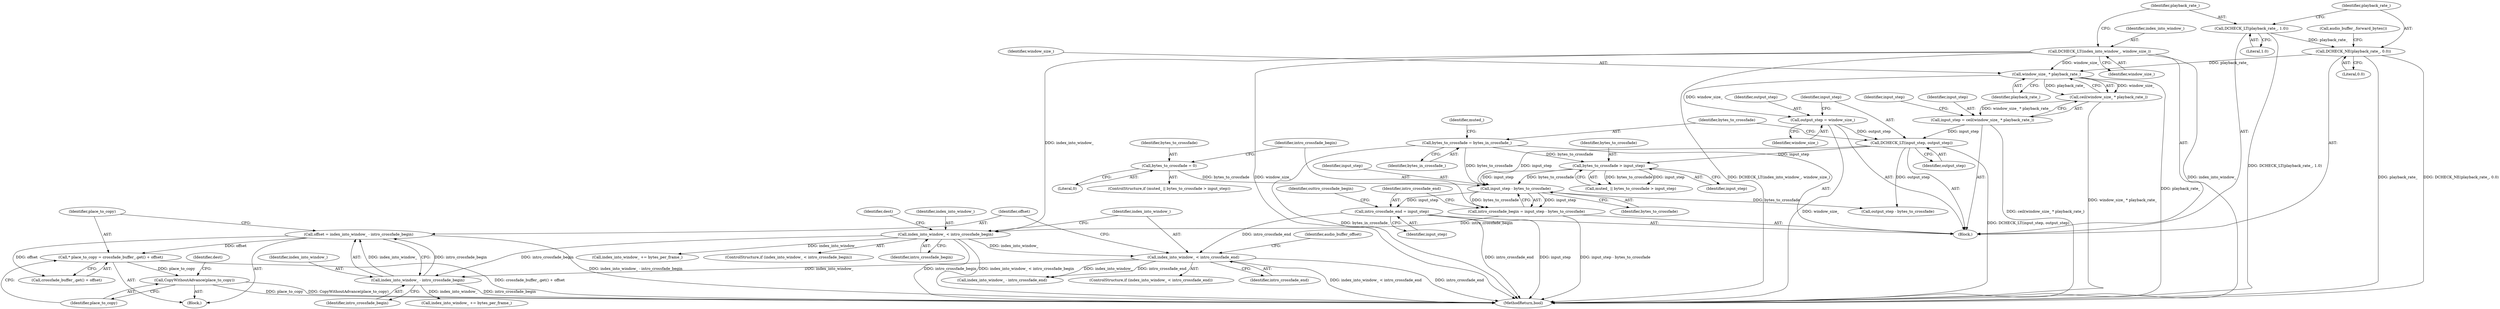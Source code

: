 digraph "1_Chrome_802ecdb9cee0d66fe546bdf24e98150f8f716ad8_1@API" {
"1000188" [label="(Call,* place_to_copy = crossfade_buffer_.get() + offset)"];
"1000182" [label="(Call,offset = index_into_window_ - intro_crossfade_begin)"];
"1000184" [label="(Call,index_into_window_ - intro_crossfade_begin)"];
"1000177" [label="(Call,index_into_window_ < intro_crossfade_end)"];
"1000165" [label="(Call,index_into_window_ < intro_crossfade_begin)"];
"1000103" [label="(Call,DCHECK_LT(index_into_window_, window_size_))"];
"1000149" [label="(Call,intro_crossfade_begin = input_step - bytes_to_crossfade)"];
"1000151" [label="(Call,input_step - bytes_to_crossfade)"];
"1000142" [label="(Call,bytes_to_crossfade > input_step)"];
"1000136" [label="(Call,bytes_to_crossfade = bytes_in_crossfade_)"];
"1000132" [label="(Call,DCHECK_LT(input_step, output_step))"];
"1000119" [label="(Call,input_step = ceil(window_size_ * playback_rate_))"];
"1000121" [label="(Call,ceil(window_size_ * playback_rate_))"];
"1000122" [label="(Call,window_size_ * playback_rate_)"];
"1000109" [label="(Call,DCHECK_NE(playback_rate_, 0.0))"];
"1000106" [label="(Call,DCHECK_LT(playback_rate_, 1.0))"];
"1000129" [label="(Call,output_step = window_size_)"];
"1000145" [label="(Call,bytes_to_crossfade = 0)"];
"1000155" [label="(Call,intro_crossfade_end = input_step)"];
"1000193" [label="(Call,CopyWithoutAdvance(place_to_copy))"];
"1000205" [label="(Call,index_into_window_ - intro_crossfade_end)"];
"1000142" [label="(Call,bytes_to_crossfade > input_step)"];
"1000189" [label="(Identifier,place_to_copy)"];
"1000138" [label="(Identifier,bytes_in_crossfade_)"];
"1000190" [label="(Call,crossfade_buffer_.get() + offset)"];
"1000185" [label="(Identifier,index_into_window_)"];
"1000193" [label="(Call,CopyWithoutAdvance(place_to_copy))"];
"1000110" [label="(Identifier,playback_rate_)"];
"1000176" [label="(ControlStructure,if (index_into_window_ < intro_crossfade_end))"];
"1000182" [label="(Call,offset = index_into_window_ - intro_crossfade_begin)"];
"1000149" [label="(Call,intro_crossfade_begin = input_step - bytes_to_crossfade)"];
"1000119" [label="(Call,input_step = ceil(window_size_ * playback_rate_))"];
"1000109" [label="(Call,DCHECK_NE(playback_rate_, 0.0))"];
"1000196" [label="(Identifier,dest)"];
"1000155" [label="(Call,intro_crossfade_end = input_step)"];
"1000122" [label="(Call,window_size_ * playback_rate_)"];
"1000179" [label="(Identifier,intro_crossfade_end)"];
"1000139" [label="(ControlStructure,if (muted_ || bytes_to_crossfade > input_step))"];
"1000120" [label="(Identifier,input_step)"];
"1000170" [label="(Identifier,dest)"];
"1000166" [label="(Identifier,index_into_window_)"];
"1000171" [label="(Call,index_into_window_ += bytes_per_frame_)"];
"1000152" [label="(Identifier,input_step)"];
"1000108" [label="(Literal,1.0)"];
"1000140" [label="(Call,muted_ || bytes_to_crossfade > input_step)"];
"1000145" [label="(Call,bytes_to_crossfade = 0)"];
"1000178" [label="(Identifier,index_into_window_)"];
"1000180" [label="(Block,)"];
"1000161" [label="(Call,output_step - bytes_to_crossfade)"];
"1000151" [label="(Call,input_step - bytes_to_crossfade)"];
"1000186" [label="(Identifier,intro_crossfade_begin)"];
"1000177" [label="(Call,index_into_window_ < intro_crossfade_end)"];
"1000104" [label="(Identifier,index_into_window_)"];
"1000131" [label="(Identifier,window_size_)"];
"1000204" [label="(Identifier,audio_buffer_offset)"];
"1000153" [label="(Identifier,bytes_to_crossfade)"];
"1000144" [label="(Identifier,input_step)"];
"1000107" [label="(Identifier,playback_rate_)"];
"1000150" [label="(Identifier,intro_crossfade_begin)"];
"1000143" [label="(Identifier,bytes_to_crossfade)"];
"1000160" [label="(Identifier,outtro_crossfade_begin)"];
"1000164" [label="(ControlStructure,if (index_into_window_ < intro_crossfade_begin))"];
"1000137" [label="(Identifier,bytes_to_crossfade)"];
"1000132" [label="(Call,DCHECK_LT(input_step, output_step))"];
"1000127" [label="(Identifier,input_step)"];
"1000165" [label="(Call,index_into_window_ < intro_crossfade_begin)"];
"1000146" [label="(Identifier,bytes_to_crossfade)"];
"1000141" [label="(Identifier,muted_)"];
"1000156" [label="(Identifier,intro_crossfade_end)"];
"1000121" [label="(Call,ceil(window_size_ * playback_rate_))"];
"1000114" [label="(Call,audio_buffer_.forward_bytes())"];
"1000194" [label="(Identifier,place_to_copy)"];
"1000105" [label="(Identifier,window_size_)"];
"1000106" [label="(Call,DCHECK_LT(playback_rate_, 1.0))"];
"1000247" [label="(MethodReturn,bool)"];
"1000123" [label="(Identifier,window_size_)"];
"1000184" [label="(Call,index_into_window_ - intro_crossfade_begin)"];
"1000133" [label="(Identifier,input_step)"];
"1000103" [label="(Call,DCHECK_LT(index_into_window_, window_size_))"];
"1000136" [label="(Call,bytes_to_crossfade = bytes_in_crossfade_)"];
"1000124" [label="(Identifier,playback_rate_)"];
"1000129" [label="(Call,output_step = window_size_)"];
"1000183" [label="(Identifier,offset)"];
"1000167" [label="(Identifier,intro_crossfade_begin)"];
"1000102" [label="(Block,)"];
"1000134" [label="(Identifier,output_step)"];
"1000130" [label="(Identifier,output_step)"];
"1000147" [label="(Literal,0)"];
"1000111" [label="(Literal,0.0)"];
"1000188" [label="(Call,* place_to_copy = crossfade_buffer_.get() + offset)"];
"1000197" [label="(Call,index_into_window_ += bytes_per_frame_)"];
"1000157" [label="(Identifier,input_step)"];
"1000188" -> "1000180"  [label="AST: "];
"1000188" -> "1000190"  [label="CFG: "];
"1000189" -> "1000188"  [label="AST: "];
"1000190" -> "1000188"  [label="AST: "];
"1000194" -> "1000188"  [label="CFG: "];
"1000188" -> "1000247"  [label="DDG: crossfade_buffer_.get() + offset"];
"1000182" -> "1000188"  [label="DDG: offset"];
"1000188" -> "1000193"  [label="DDG: place_to_copy"];
"1000182" -> "1000180"  [label="AST: "];
"1000182" -> "1000184"  [label="CFG: "];
"1000183" -> "1000182"  [label="AST: "];
"1000184" -> "1000182"  [label="AST: "];
"1000189" -> "1000182"  [label="CFG: "];
"1000182" -> "1000247"  [label="DDG: index_into_window_ - intro_crossfade_begin"];
"1000184" -> "1000182"  [label="DDG: index_into_window_"];
"1000184" -> "1000182"  [label="DDG: intro_crossfade_begin"];
"1000182" -> "1000190"  [label="DDG: offset"];
"1000184" -> "1000186"  [label="CFG: "];
"1000185" -> "1000184"  [label="AST: "];
"1000186" -> "1000184"  [label="AST: "];
"1000184" -> "1000247"  [label="DDG: intro_crossfade_begin"];
"1000177" -> "1000184"  [label="DDG: index_into_window_"];
"1000165" -> "1000184"  [label="DDG: intro_crossfade_begin"];
"1000184" -> "1000197"  [label="DDG: index_into_window_"];
"1000177" -> "1000176"  [label="AST: "];
"1000177" -> "1000179"  [label="CFG: "];
"1000178" -> "1000177"  [label="AST: "];
"1000179" -> "1000177"  [label="AST: "];
"1000183" -> "1000177"  [label="CFG: "];
"1000204" -> "1000177"  [label="CFG: "];
"1000177" -> "1000247"  [label="DDG: intro_crossfade_end"];
"1000177" -> "1000247"  [label="DDG: index_into_window_ < intro_crossfade_end"];
"1000165" -> "1000177"  [label="DDG: index_into_window_"];
"1000155" -> "1000177"  [label="DDG: intro_crossfade_end"];
"1000177" -> "1000205"  [label="DDG: index_into_window_"];
"1000177" -> "1000205"  [label="DDG: intro_crossfade_end"];
"1000165" -> "1000164"  [label="AST: "];
"1000165" -> "1000167"  [label="CFG: "];
"1000166" -> "1000165"  [label="AST: "];
"1000167" -> "1000165"  [label="AST: "];
"1000170" -> "1000165"  [label="CFG: "];
"1000178" -> "1000165"  [label="CFG: "];
"1000165" -> "1000247"  [label="DDG: intro_crossfade_begin"];
"1000165" -> "1000247"  [label="DDG: index_into_window_ < intro_crossfade_begin"];
"1000103" -> "1000165"  [label="DDG: index_into_window_"];
"1000149" -> "1000165"  [label="DDG: intro_crossfade_begin"];
"1000165" -> "1000171"  [label="DDG: index_into_window_"];
"1000103" -> "1000102"  [label="AST: "];
"1000103" -> "1000105"  [label="CFG: "];
"1000104" -> "1000103"  [label="AST: "];
"1000105" -> "1000103"  [label="AST: "];
"1000107" -> "1000103"  [label="CFG: "];
"1000103" -> "1000247"  [label="DDG: index_into_window_"];
"1000103" -> "1000247"  [label="DDG: window_size_"];
"1000103" -> "1000247"  [label="DDG: DCHECK_LT(index_into_window_, window_size_)"];
"1000103" -> "1000122"  [label="DDG: window_size_"];
"1000149" -> "1000102"  [label="AST: "];
"1000149" -> "1000151"  [label="CFG: "];
"1000150" -> "1000149"  [label="AST: "];
"1000151" -> "1000149"  [label="AST: "];
"1000156" -> "1000149"  [label="CFG: "];
"1000149" -> "1000247"  [label="DDG: input_step - bytes_to_crossfade"];
"1000151" -> "1000149"  [label="DDG: input_step"];
"1000151" -> "1000149"  [label="DDG: bytes_to_crossfade"];
"1000151" -> "1000153"  [label="CFG: "];
"1000152" -> "1000151"  [label="AST: "];
"1000153" -> "1000151"  [label="AST: "];
"1000142" -> "1000151"  [label="DDG: input_step"];
"1000142" -> "1000151"  [label="DDG: bytes_to_crossfade"];
"1000132" -> "1000151"  [label="DDG: input_step"];
"1000145" -> "1000151"  [label="DDG: bytes_to_crossfade"];
"1000136" -> "1000151"  [label="DDG: bytes_to_crossfade"];
"1000151" -> "1000155"  [label="DDG: input_step"];
"1000151" -> "1000161"  [label="DDG: bytes_to_crossfade"];
"1000142" -> "1000140"  [label="AST: "];
"1000142" -> "1000144"  [label="CFG: "];
"1000143" -> "1000142"  [label="AST: "];
"1000144" -> "1000142"  [label="AST: "];
"1000140" -> "1000142"  [label="CFG: "];
"1000142" -> "1000140"  [label="DDG: bytes_to_crossfade"];
"1000142" -> "1000140"  [label="DDG: input_step"];
"1000136" -> "1000142"  [label="DDG: bytes_to_crossfade"];
"1000132" -> "1000142"  [label="DDG: input_step"];
"1000136" -> "1000102"  [label="AST: "];
"1000136" -> "1000138"  [label="CFG: "];
"1000137" -> "1000136"  [label="AST: "];
"1000138" -> "1000136"  [label="AST: "];
"1000141" -> "1000136"  [label="CFG: "];
"1000136" -> "1000247"  [label="DDG: bytes_in_crossfade_"];
"1000132" -> "1000102"  [label="AST: "];
"1000132" -> "1000134"  [label="CFG: "];
"1000133" -> "1000132"  [label="AST: "];
"1000134" -> "1000132"  [label="AST: "];
"1000137" -> "1000132"  [label="CFG: "];
"1000132" -> "1000247"  [label="DDG: DCHECK_LT(input_step, output_step)"];
"1000119" -> "1000132"  [label="DDG: input_step"];
"1000129" -> "1000132"  [label="DDG: output_step"];
"1000132" -> "1000161"  [label="DDG: output_step"];
"1000119" -> "1000102"  [label="AST: "];
"1000119" -> "1000121"  [label="CFG: "];
"1000120" -> "1000119"  [label="AST: "];
"1000121" -> "1000119"  [label="AST: "];
"1000127" -> "1000119"  [label="CFG: "];
"1000119" -> "1000247"  [label="DDG: ceil(window_size_ * playback_rate_)"];
"1000121" -> "1000119"  [label="DDG: window_size_ * playback_rate_"];
"1000121" -> "1000122"  [label="CFG: "];
"1000122" -> "1000121"  [label="AST: "];
"1000121" -> "1000247"  [label="DDG: window_size_ * playback_rate_"];
"1000122" -> "1000121"  [label="DDG: window_size_"];
"1000122" -> "1000121"  [label="DDG: playback_rate_"];
"1000122" -> "1000124"  [label="CFG: "];
"1000123" -> "1000122"  [label="AST: "];
"1000124" -> "1000122"  [label="AST: "];
"1000122" -> "1000247"  [label="DDG: playback_rate_"];
"1000109" -> "1000122"  [label="DDG: playback_rate_"];
"1000122" -> "1000129"  [label="DDG: window_size_"];
"1000109" -> "1000102"  [label="AST: "];
"1000109" -> "1000111"  [label="CFG: "];
"1000110" -> "1000109"  [label="AST: "];
"1000111" -> "1000109"  [label="AST: "];
"1000114" -> "1000109"  [label="CFG: "];
"1000109" -> "1000247"  [label="DDG: playback_rate_"];
"1000109" -> "1000247"  [label="DDG: DCHECK_NE(playback_rate_, 0.0)"];
"1000106" -> "1000109"  [label="DDG: playback_rate_"];
"1000106" -> "1000102"  [label="AST: "];
"1000106" -> "1000108"  [label="CFG: "];
"1000107" -> "1000106"  [label="AST: "];
"1000108" -> "1000106"  [label="AST: "];
"1000110" -> "1000106"  [label="CFG: "];
"1000106" -> "1000247"  [label="DDG: DCHECK_LT(playback_rate_, 1.0)"];
"1000129" -> "1000102"  [label="AST: "];
"1000129" -> "1000131"  [label="CFG: "];
"1000130" -> "1000129"  [label="AST: "];
"1000131" -> "1000129"  [label="AST: "];
"1000133" -> "1000129"  [label="CFG: "];
"1000129" -> "1000247"  [label="DDG: window_size_"];
"1000145" -> "1000139"  [label="AST: "];
"1000145" -> "1000147"  [label="CFG: "];
"1000146" -> "1000145"  [label="AST: "];
"1000147" -> "1000145"  [label="AST: "];
"1000150" -> "1000145"  [label="CFG: "];
"1000155" -> "1000102"  [label="AST: "];
"1000155" -> "1000157"  [label="CFG: "];
"1000156" -> "1000155"  [label="AST: "];
"1000157" -> "1000155"  [label="AST: "];
"1000160" -> "1000155"  [label="CFG: "];
"1000155" -> "1000247"  [label="DDG: input_step"];
"1000155" -> "1000247"  [label="DDG: intro_crossfade_end"];
"1000193" -> "1000180"  [label="AST: "];
"1000193" -> "1000194"  [label="CFG: "];
"1000194" -> "1000193"  [label="AST: "];
"1000196" -> "1000193"  [label="CFG: "];
"1000193" -> "1000247"  [label="DDG: place_to_copy"];
"1000193" -> "1000247"  [label="DDG: CopyWithoutAdvance(place_to_copy)"];
}
